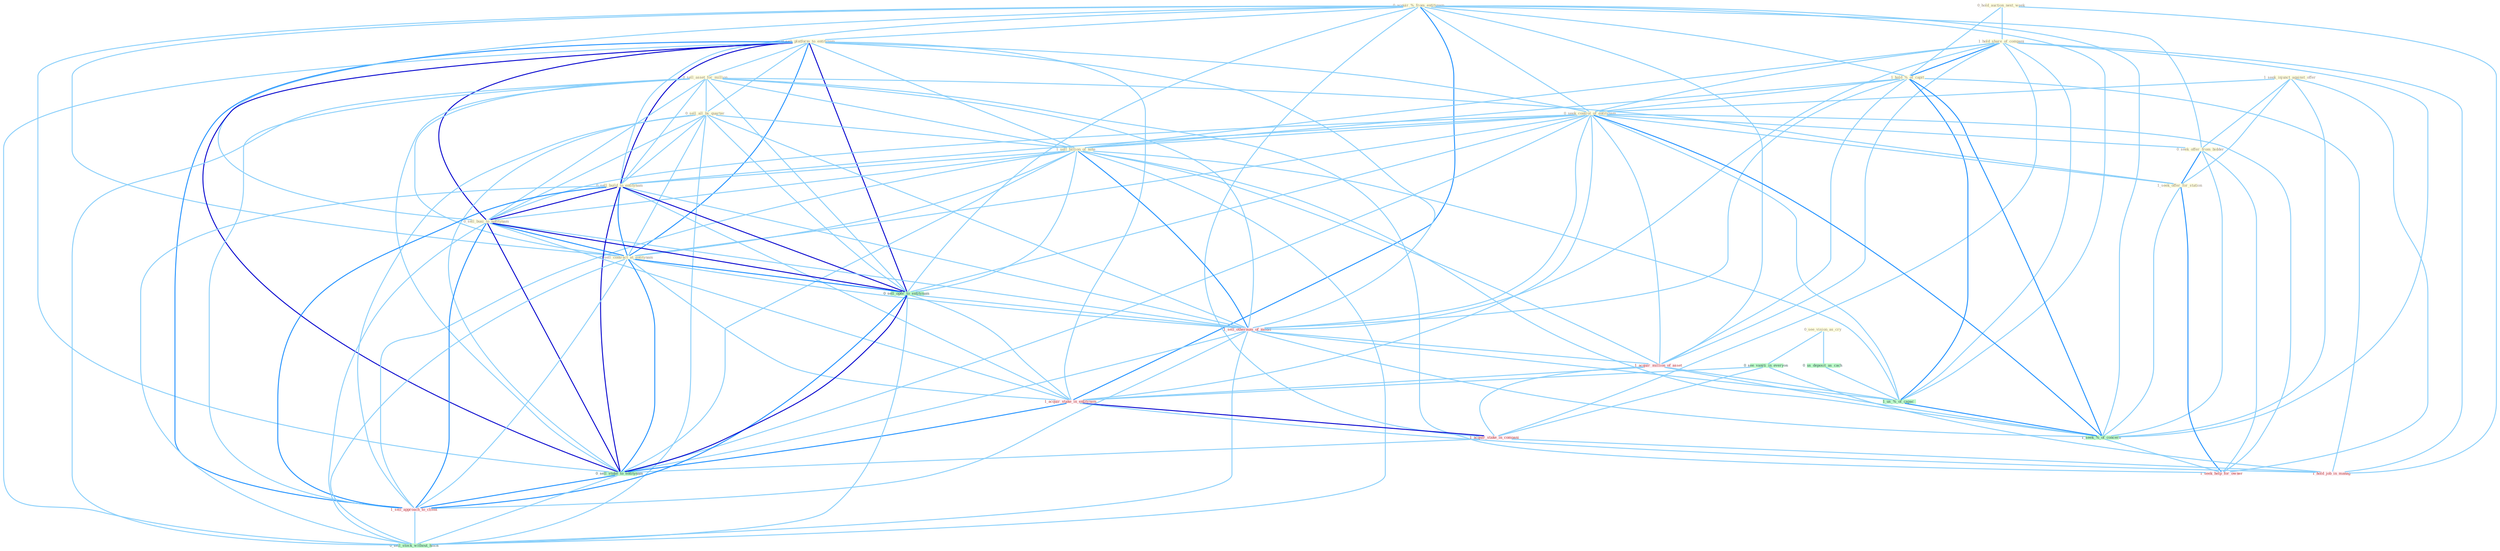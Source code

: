 Graph G{ 
    node
    [shape=polygon,style=filled,width=.5,height=.06,color="#BDFCC9",fixedsize=true,fontsize=4,
    fontcolor="#2f4f4f"];
    {node
    [color="#ffffe0", fontcolor="#8b7d6b"] "0_acquir_%_from_entitynam " "0_sell_platform_to_entitynam " "0_hold_auction_next_week " "1_hold_share_of_compani " "0_sell_asset_for_million " "1_seek_injunct_against_offer " "0_sell_all_by_quarter " "1_hold_%_of_capit " "0_seek_control_of_entitynam " "1_sell_billion_of_note " "0_sell_build_to_entitynam " "0_seek_offer_from_bidder " "1_seek_offer_for_station " "0_sell_busi_to_entitynam " "0_sell_contract_at_entitynam " "0_see_vision_as_cry "}
{node [color="#fff0f5", fontcolor="#b22222"] "1_sell_othernum_of_model " "1_acquir_million_of_asset " "1_acquir_stake_in_entitynam " "1_acquir_stake_in_compani " "1_sell_approach_to_client " "1_hold_job_in_manag " "1_seek_help_for_owner "}
edge [color="#B0E2FF"];

	"0_acquir_%_from_entitynam " -- "0_sell_platform_to_entitynam " [w="1", color="#87cefa" ];
	"0_acquir_%_from_entitynam " -- "1_hold_%_of_capit " [w="1", color="#87cefa" ];
	"0_acquir_%_from_entitynam " -- "0_seek_control_of_entitynam " [w="1", color="#87cefa" ];
	"0_acquir_%_from_entitynam " -- "0_sell_build_to_entitynam " [w="1", color="#87cefa" ];
	"0_acquir_%_from_entitynam " -- "0_seek_offer_from_bidder " [w="1", color="#87cefa" ];
	"0_acquir_%_from_entitynam " -- "0_sell_busi_to_entitynam " [w="1", color="#87cefa" ];
	"0_acquir_%_from_entitynam " -- "0_sell_contract_at_entitynam " [w="1", color="#87cefa" ];
	"0_acquir_%_from_entitynam " -- "0_sell_oper_to_entitynam " [w="1", color="#87cefa" ];
	"0_acquir_%_from_entitynam " -- "1_acquir_million_of_asset " [w="1", color="#87cefa" ];
	"0_acquir_%_from_entitynam " -- "1_acquir_stake_in_entitynam " [w="2", color="#1e90ff" , len=0.8];
	"0_acquir_%_from_entitynam " -- "1_acquir_stake_in_compani " [w="1", color="#87cefa" ];
	"0_acquir_%_from_entitynam " -- "0_sell_stake_to_entitynam " [w="1", color="#87cefa" ];
	"0_acquir_%_from_entitynam " -- "1_us_%_of_capac " [w="1", color="#87cefa" ];
	"0_acquir_%_from_entitynam " -- "1_seek_%_of_concern " [w="1", color="#87cefa" ];
	"0_sell_platform_to_entitynam " -- "0_sell_asset_for_million " [w="1", color="#87cefa" ];
	"0_sell_platform_to_entitynam " -- "0_sell_all_by_quarter " [w="1", color="#87cefa" ];
	"0_sell_platform_to_entitynam " -- "0_seek_control_of_entitynam " [w="1", color="#87cefa" ];
	"0_sell_platform_to_entitynam " -- "1_sell_billion_of_note " [w="1", color="#87cefa" ];
	"0_sell_platform_to_entitynam " -- "0_sell_build_to_entitynam " [w="3", color="#0000cd" , len=0.6];
	"0_sell_platform_to_entitynam " -- "0_sell_busi_to_entitynam " [w="3", color="#0000cd" , len=0.6];
	"0_sell_platform_to_entitynam " -- "0_sell_contract_at_entitynam " [w="2", color="#1e90ff" , len=0.8];
	"0_sell_platform_to_entitynam " -- "0_sell_oper_to_entitynam " [w="3", color="#0000cd" , len=0.6];
	"0_sell_platform_to_entitynam " -- "1_sell_othernum_of_model " [w="1", color="#87cefa" ];
	"0_sell_platform_to_entitynam " -- "1_acquir_stake_in_entitynam " [w="1", color="#87cefa" ];
	"0_sell_platform_to_entitynam " -- "0_sell_stake_to_entitynam " [w="3", color="#0000cd" , len=0.6];
	"0_sell_platform_to_entitynam " -- "1_sell_approach_to_client " [w="2", color="#1e90ff" , len=0.8];
	"0_sell_platform_to_entitynam " -- "0_sell_stock_without_hitch " [w="1", color="#87cefa" ];
	"0_hold_auction_next_week " -- "1_hold_share_of_compani " [w="1", color="#87cefa" ];
	"0_hold_auction_next_week " -- "1_hold_%_of_capit " [w="1", color="#87cefa" ];
	"0_hold_auction_next_week " -- "1_hold_job_in_manag " [w="1", color="#87cefa" ];
	"1_hold_share_of_compani " -- "1_hold_%_of_capit " [w="2", color="#1e90ff" , len=0.8];
	"1_hold_share_of_compani " -- "0_seek_control_of_entitynam " [w="1", color="#87cefa" ];
	"1_hold_share_of_compani " -- "1_sell_billion_of_note " [w="1", color="#87cefa" ];
	"1_hold_share_of_compani " -- "1_sell_othernum_of_model " [w="1", color="#87cefa" ];
	"1_hold_share_of_compani " -- "1_acquir_million_of_asset " [w="1", color="#87cefa" ];
	"1_hold_share_of_compani " -- "1_acquir_stake_in_compani " [w="1", color="#87cefa" ];
	"1_hold_share_of_compani " -- "1_us_%_of_capac " [w="1", color="#87cefa" ];
	"1_hold_share_of_compani " -- "1_hold_job_in_manag " [w="1", color="#87cefa" ];
	"1_hold_share_of_compani " -- "1_seek_%_of_concern " [w="1", color="#87cefa" ];
	"0_sell_asset_for_million " -- "0_sell_all_by_quarter " [w="1", color="#87cefa" ];
	"0_sell_asset_for_million " -- "1_sell_billion_of_note " [w="1", color="#87cefa" ];
	"0_sell_asset_for_million " -- "0_sell_build_to_entitynam " [w="1", color="#87cefa" ];
	"0_sell_asset_for_million " -- "1_seek_offer_for_station " [w="1", color="#87cefa" ];
	"0_sell_asset_for_million " -- "0_sell_busi_to_entitynam " [w="1", color="#87cefa" ];
	"0_sell_asset_for_million " -- "0_sell_contract_at_entitynam " [w="1", color="#87cefa" ];
	"0_sell_asset_for_million " -- "0_sell_oper_to_entitynam " [w="1", color="#87cefa" ];
	"0_sell_asset_for_million " -- "1_sell_othernum_of_model " [w="1", color="#87cefa" ];
	"0_sell_asset_for_million " -- "0_sell_stake_to_entitynam " [w="1", color="#87cefa" ];
	"0_sell_asset_for_million " -- "1_sell_approach_to_client " [w="1", color="#87cefa" ];
	"0_sell_asset_for_million " -- "0_sell_stock_without_hitch " [w="1", color="#87cefa" ];
	"0_sell_asset_for_million " -- "1_seek_help_for_owner " [w="1", color="#87cefa" ];
	"1_seek_injunct_against_offer " -- "0_seek_control_of_entitynam " [w="1", color="#87cefa" ];
	"1_seek_injunct_against_offer " -- "0_seek_offer_from_bidder " [w="1", color="#87cefa" ];
	"1_seek_injunct_against_offer " -- "1_seek_offer_for_station " [w="1", color="#87cefa" ];
	"1_seek_injunct_against_offer " -- "1_seek_%_of_concern " [w="1", color="#87cefa" ];
	"1_seek_injunct_against_offer " -- "1_seek_help_for_owner " [w="1", color="#87cefa" ];
	"0_sell_all_by_quarter " -- "1_sell_billion_of_note " [w="1", color="#87cefa" ];
	"0_sell_all_by_quarter " -- "0_sell_build_to_entitynam " [w="1", color="#87cefa" ];
	"0_sell_all_by_quarter " -- "0_sell_busi_to_entitynam " [w="1", color="#87cefa" ];
	"0_sell_all_by_quarter " -- "0_sell_contract_at_entitynam " [w="1", color="#87cefa" ];
	"0_sell_all_by_quarter " -- "0_sell_oper_to_entitynam " [w="1", color="#87cefa" ];
	"0_sell_all_by_quarter " -- "1_sell_othernum_of_model " [w="1", color="#87cefa" ];
	"0_sell_all_by_quarter " -- "0_sell_stake_to_entitynam " [w="1", color="#87cefa" ];
	"0_sell_all_by_quarter " -- "1_sell_approach_to_client " [w="1", color="#87cefa" ];
	"0_sell_all_by_quarter " -- "0_sell_stock_without_hitch " [w="1", color="#87cefa" ];
	"1_hold_%_of_capit " -- "0_seek_control_of_entitynam " [w="1", color="#87cefa" ];
	"1_hold_%_of_capit " -- "1_sell_billion_of_note " [w="1", color="#87cefa" ];
	"1_hold_%_of_capit " -- "1_sell_othernum_of_model " [w="1", color="#87cefa" ];
	"1_hold_%_of_capit " -- "1_acquir_million_of_asset " [w="1", color="#87cefa" ];
	"1_hold_%_of_capit " -- "1_us_%_of_capac " [w="2", color="#1e90ff" , len=0.8];
	"1_hold_%_of_capit " -- "1_hold_job_in_manag " [w="1", color="#87cefa" ];
	"1_hold_%_of_capit " -- "1_seek_%_of_concern " [w="2", color="#1e90ff" , len=0.8];
	"0_seek_control_of_entitynam " -- "1_sell_billion_of_note " [w="1", color="#87cefa" ];
	"0_seek_control_of_entitynam " -- "0_sell_build_to_entitynam " [w="1", color="#87cefa" ];
	"0_seek_control_of_entitynam " -- "0_seek_offer_from_bidder " [w="1", color="#87cefa" ];
	"0_seek_control_of_entitynam " -- "1_seek_offer_for_station " [w="1", color="#87cefa" ];
	"0_seek_control_of_entitynam " -- "0_sell_busi_to_entitynam " [w="1", color="#87cefa" ];
	"0_seek_control_of_entitynam " -- "0_sell_contract_at_entitynam " [w="1", color="#87cefa" ];
	"0_seek_control_of_entitynam " -- "0_sell_oper_to_entitynam " [w="1", color="#87cefa" ];
	"0_seek_control_of_entitynam " -- "1_sell_othernum_of_model " [w="1", color="#87cefa" ];
	"0_seek_control_of_entitynam " -- "1_acquir_million_of_asset " [w="1", color="#87cefa" ];
	"0_seek_control_of_entitynam " -- "1_acquir_stake_in_entitynam " [w="1", color="#87cefa" ];
	"0_seek_control_of_entitynam " -- "0_sell_stake_to_entitynam " [w="1", color="#87cefa" ];
	"0_seek_control_of_entitynam " -- "1_us_%_of_capac " [w="1", color="#87cefa" ];
	"0_seek_control_of_entitynam " -- "1_seek_%_of_concern " [w="2", color="#1e90ff" , len=0.8];
	"0_seek_control_of_entitynam " -- "1_seek_help_for_owner " [w="1", color="#87cefa" ];
	"1_sell_billion_of_note " -- "0_sell_build_to_entitynam " [w="1", color="#87cefa" ];
	"1_sell_billion_of_note " -- "0_sell_busi_to_entitynam " [w="1", color="#87cefa" ];
	"1_sell_billion_of_note " -- "0_sell_contract_at_entitynam " [w="1", color="#87cefa" ];
	"1_sell_billion_of_note " -- "0_sell_oper_to_entitynam " [w="1", color="#87cefa" ];
	"1_sell_billion_of_note " -- "1_sell_othernum_of_model " [w="2", color="#1e90ff" , len=0.8];
	"1_sell_billion_of_note " -- "1_acquir_million_of_asset " [w="1", color="#87cefa" ];
	"1_sell_billion_of_note " -- "0_sell_stake_to_entitynam " [w="1", color="#87cefa" ];
	"1_sell_billion_of_note " -- "1_us_%_of_capac " [w="1", color="#87cefa" ];
	"1_sell_billion_of_note " -- "1_sell_approach_to_client " [w="1", color="#87cefa" ];
	"1_sell_billion_of_note " -- "0_sell_stock_without_hitch " [w="1", color="#87cefa" ];
	"1_sell_billion_of_note " -- "1_seek_%_of_concern " [w="1", color="#87cefa" ];
	"0_sell_build_to_entitynam " -- "0_sell_busi_to_entitynam " [w="3", color="#0000cd" , len=0.6];
	"0_sell_build_to_entitynam " -- "0_sell_contract_at_entitynam " [w="2", color="#1e90ff" , len=0.8];
	"0_sell_build_to_entitynam " -- "0_sell_oper_to_entitynam " [w="3", color="#0000cd" , len=0.6];
	"0_sell_build_to_entitynam " -- "1_sell_othernum_of_model " [w="1", color="#87cefa" ];
	"0_sell_build_to_entitynam " -- "1_acquir_stake_in_entitynam " [w="1", color="#87cefa" ];
	"0_sell_build_to_entitynam " -- "0_sell_stake_to_entitynam " [w="3", color="#0000cd" , len=0.6];
	"0_sell_build_to_entitynam " -- "1_sell_approach_to_client " [w="2", color="#1e90ff" , len=0.8];
	"0_sell_build_to_entitynam " -- "0_sell_stock_without_hitch " [w="1", color="#87cefa" ];
	"0_seek_offer_from_bidder " -- "1_seek_offer_for_station " [w="2", color="#1e90ff" , len=0.8];
	"0_seek_offer_from_bidder " -- "1_seek_%_of_concern " [w="1", color="#87cefa" ];
	"0_seek_offer_from_bidder " -- "1_seek_help_for_owner " [w="1", color="#87cefa" ];
	"1_seek_offer_for_station " -- "1_seek_%_of_concern " [w="1", color="#87cefa" ];
	"1_seek_offer_for_station " -- "1_seek_help_for_owner " [w="2", color="#1e90ff" , len=0.8];
	"0_sell_busi_to_entitynam " -- "0_sell_contract_at_entitynam " [w="2", color="#1e90ff" , len=0.8];
	"0_sell_busi_to_entitynam " -- "0_sell_oper_to_entitynam " [w="3", color="#0000cd" , len=0.6];
	"0_sell_busi_to_entitynam " -- "1_sell_othernum_of_model " [w="1", color="#87cefa" ];
	"0_sell_busi_to_entitynam " -- "1_acquir_stake_in_entitynam " [w="1", color="#87cefa" ];
	"0_sell_busi_to_entitynam " -- "0_sell_stake_to_entitynam " [w="3", color="#0000cd" , len=0.6];
	"0_sell_busi_to_entitynam " -- "1_sell_approach_to_client " [w="2", color="#1e90ff" , len=0.8];
	"0_sell_busi_to_entitynam " -- "0_sell_stock_without_hitch " [w="1", color="#87cefa" ];
	"0_sell_contract_at_entitynam " -- "0_sell_oper_to_entitynam " [w="2", color="#1e90ff" , len=0.8];
	"0_sell_contract_at_entitynam " -- "1_sell_othernum_of_model " [w="1", color="#87cefa" ];
	"0_sell_contract_at_entitynam " -- "1_acquir_stake_in_entitynam " [w="1", color="#87cefa" ];
	"0_sell_contract_at_entitynam " -- "0_sell_stake_to_entitynam " [w="2", color="#1e90ff" , len=0.8];
	"0_sell_contract_at_entitynam " -- "1_sell_approach_to_client " [w="1", color="#87cefa" ];
	"0_sell_contract_at_entitynam " -- "0_sell_stock_without_hitch " [w="1", color="#87cefa" ];
	"0_see_vision_as_cry " -- "0_see_vaniti_in_everyon " [w="1", color="#87cefa" ];
	"0_see_vision_as_cry " -- "0_us_deposit_as_cach " [w="1", color="#87cefa" ];
	"0_sell_oper_to_entitynam " -- "1_sell_othernum_of_model " [w="1", color="#87cefa" ];
	"0_sell_oper_to_entitynam " -- "1_acquir_stake_in_entitynam " [w="1", color="#87cefa" ];
	"0_sell_oper_to_entitynam " -- "0_sell_stake_to_entitynam " [w="3", color="#0000cd" , len=0.6];
	"0_sell_oper_to_entitynam " -- "1_sell_approach_to_client " [w="2", color="#1e90ff" , len=0.8];
	"0_sell_oper_to_entitynam " -- "0_sell_stock_without_hitch " [w="1", color="#87cefa" ];
	"1_sell_othernum_of_model " -- "1_acquir_million_of_asset " [w="1", color="#87cefa" ];
	"1_sell_othernum_of_model " -- "0_sell_stake_to_entitynam " [w="1", color="#87cefa" ];
	"1_sell_othernum_of_model " -- "1_us_%_of_capac " [w="1", color="#87cefa" ];
	"1_sell_othernum_of_model " -- "1_sell_approach_to_client " [w="1", color="#87cefa" ];
	"1_sell_othernum_of_model " -- "0_sell_stock_without_hitch " [w="1", color="#87cefa" ];
	"1_sell_othernum_of_model " -- "1_seek_%_of_concern " [w="1", color="#87cefa" ];
	"0_see_vaniti_in_everyon " -- "1_acquir_stake_in_entitynam " [w="1", color="#87cefa" ];
	"0_see_vaniti_in_everyon " -- "1_acquir_stake_in_compani " [w="1", color="#87cefa" ];
	"0_see_vaniti_in_everyon " -- "1_hold_job_in_manag " [w="1", color="#87cefa" ];
	"1_acquir_million_of_asset " -- "1_acquir_stake_in_entitynam " [w="1", color="#87cefa" ];
	"1_acquir_million_of_asset " -- "1_acquir_stake_in_compani " [w="1", color="#87cefa" ];
	"1_acquir_million_of_asset " -- "1_us_%_of_capac " [w="1", color="#87cefa" ];
	"1_acquir_million_of_asset " -- "1_seek_%_of_concern " [w="1", color="#87cefa" ];
	"0_us_deposit_as_cach " -- "1_us_%_of_capac " [w="1", color="#87cefa" ];
	"1_acquir_stake_in_entitynam " -- "1_acquir_stake_in_compani " [w="3", color="#0000cd" , len=0.6];
	"1_acquir_stake_in_entitynam " -- "0_sell_stake_to_entitynam " [w="2", color="#1e90ff" , len=0.8];
	"1_acquir_stake_in_entitynam " -- "1_hold_job_in_manag " [w="1", color="#87cefa" ];
	"1_acquir_stake_in_compani " -- "0_sell_stake_to_entitynam " [w="1", color="#87cefa" ];
	"1_acquir_stake_in_compani " -- "1_hold_job_in_manag " [w="1", color="#87cefa" ];
	"0_sell_stake_to_entitynam " -- "1_sell_approach_to_client " [w="2", color="#1e90ff" , len=0.8];
	"0_sell_stake_to_entitynam " -- "0_sell_stock_without_hitch " [w="1", color="#87cefa" ];
	"1_us_%_of_capac " -- "1_seek_%_of_concern " [w="2", color="#1e90ff" , len=0.8];
	"1_sell_approach_to_client " -- "0_sell_stock_without_hitch " [w="1", color="#87cefa" ];
	"1_seek_%_of_concern " -- "1_seek_help_for_owner " [w="1", color="#87cefa" ];
}